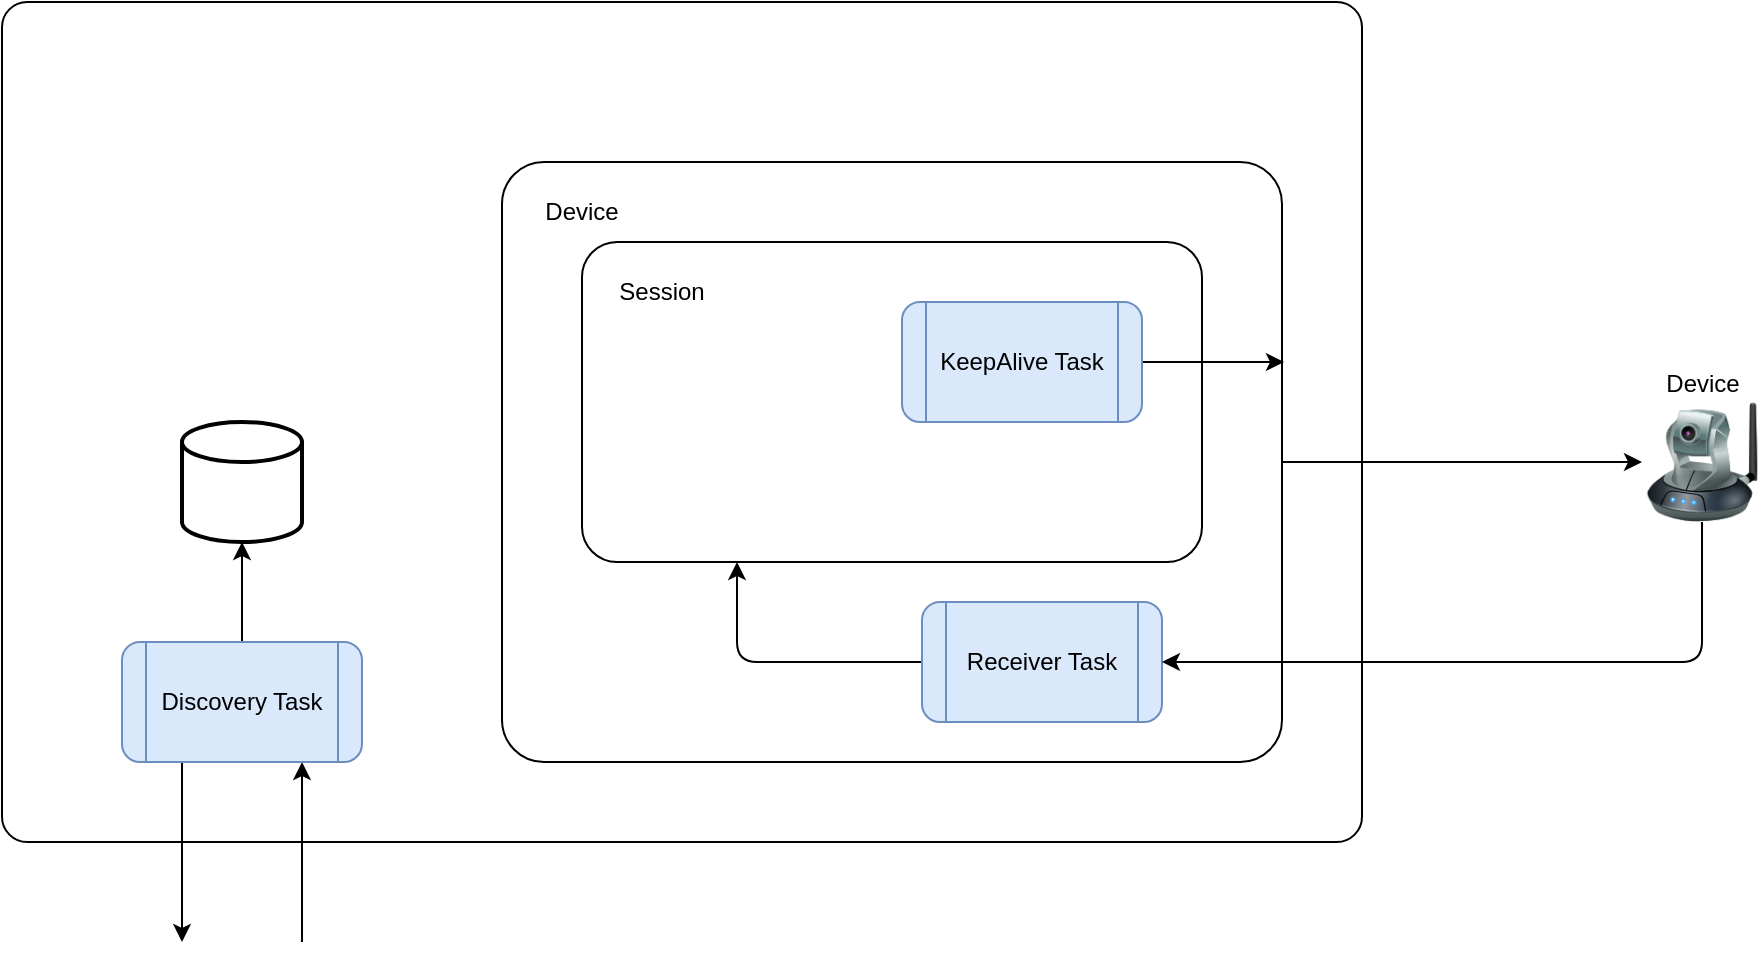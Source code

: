 <mxfile version="20.1.4" type="device"><diagram id="AyhzGgsKkf2VG1U-BvMb" name="Page-1"><mxGraphModel dx="946" dy="646" grid="1" gridSize="10" guides="1" tooltips="1" connect="1" arrows="1" fold="1" page="1" pageScale="1" pageWidth="850" pageHeight="1100" math="0" shadow="0"><root><mxCell id="0"/><mxCell id="1" parent="0"/><mxCell id="SCfBVK9hLA27H_vl_arm-6" value="" style="rounded=1;arcSize=3;whiteSpace=wrap;html=1;align=center;fillColor=none;" vertex="1" parent="1"><mxGeometry x="80" y="40" width="680" height="420" as="geometry"/></mxCell><mxCell id="SCfBVK9hLA27H_vl_arm-25" style="edgeStyle=orthogonalEdgeStyle;rounded=1;orthogonalLoop=1;jettySize=auto;html=1;exitX=0.25;exitY=1;exitDx=0;exitDy=0;" edge="1" parent="1" source="SCfBVK9hLA27H_vl_arm-10"><mxGeometry relative="1" as="geometry"><mxPoint x="170" y="510" as="targetPoint"/><Array as="points"><mxPoint x="170" y="510"/></Array></mxGeometry></mxCell><mxCell id="SCfBVK9hLA27H_vl_arm-27" style="edgeStyle=orthogonalEdgeStyle;rounded=1;orthogonalLoop=1;jettySize=auto;html=1;exitX=0.75;exitY=1;exitDx=0;exitDy=0;startArrow=classic;startFill=1;endArrow=none;endFill=0;" edge="1" parent="1" source="SCfBVK9hLA27H_vl_arm-10"><mxGeometry relative="1" as="geometry"><mxPoint x="230" y="510" as="targetPoint"/></mxGeometry></mxCell><mxCell id="SCfBVK9hLA27H_vl_arm-29" style="edgeStyle=orthogonalEdgeStyle;rounded=1;orthogonalLoop=1;jettySize=auto;html=1;exitX=0.5;exitY=0;exitDx=0;exitDy=0;entryX=0.5;entryY=1;entryDx=0;entryDy=0;entryPerimeter=0;startArrow=none;startFill=0;endArrow=classic;endFill=1;" edge="1" parent="1" source="SCfBVK9hLA27H_vl_arm-10" target="SCfBVK9hLA27H_vl_arm-28"><mxGeometry relative="1" as="geometry"/></mxCell><mxCell id="SCfBVK9hLA27H_vl_arm-10" value="Discovery Task" style="shape=process;whiteSpace=wrap;html=1;backgroundOutline=1;rounded=1;labelBackgroundColor=none;fillColor=#dae8fc;strokeColor=#6c8ebf;" vertex="1" parent="1"><mxGeometry x="140" y="360" width="120" height="60" as="geometry"/></mxCell><mxCell id="SCfBVK9hLA27H_vl_arm-22" value="" style="edgeStyle=orthogonalEdgeStyle;rounded=1;orthogonalLoop=1;jettySize=auto;html=1;entryX=0;entryY=0.5;entryDx=0;entryDy=0;" edge="1" parent="1" source="SCfBVK9hLA27H_vl_arm-14" target="SCfBVK9hLA27H_vl_arm-20"><mxGeometry relative="1" as="geometry"><mxPoint x="880" y="270" as="targetPoint"/></mxGeometry></mxCell><mxCell id="SCfBVK9hLA27H_vl_arm-14" value="" style="rounded=1;whiteSpace=wrap;html=1;labelBackgroundColor=none;fillColor=none;arcSize=7;" vertex="1" parent="1"><mxGeometry x="330" y="120" width="390" height="300" as="geometry"/></mxCell><mxCell id="SCfBVK9hLA27H_vl_arm-15" value="" style="rounded=1;whiteSpace=wrap;html=1;labelBackgroundColor=none;fillColor=none;arcSize=11;" vertex="1" parent="1"><mxGeometry x="370" y="160" width="310" height="160" as="geometry"/></mxCell><mxCell id="SCfBVK9hLA27H_vl_arm-30" style="edgeStyle=orthogonalEdgeStyle;rounded=1;orthogonalLoop=1;jettySize=auto;html=1;startArrow=none;startFill=0;endArrow=classic;endFill=1;exitX=1;exitY=0.5;exitDx=0;exitDy=0;" edge="1" parent="1" source="SCfBVK9hLA27H_vl_arm-16"><mxGeometry relative="1" as="geometry"><mxPoint x="721" y="220" as="targetPoint"/><Array as="points"><mxPoint x="721" y="220"/></Array></mxGeometry></mxCell><mxCell id="SCfBVK9hLA27H_vl_arm-16" value="KeepAlive Task" style="shape=process;whiteSpace=wrap;html=1;backgroundOutline=1;rounded=1;labelBackgroundColor=none;fillColor=#dae8fc;strokeColor=#6c8ebf;" vertex="1" parent="1"><mxGeometry x="530" y="190" width="120" height="60" as="geometry"/></mxCell><mxCell id="SCfBVK9hLA27H_vl_arm-24" style="edgeStyle=orthogonalEdgeStyle;rounded=1;orthogonalLoop=1;jettySize=auto;html=1;entryX=0.25;entryY=1;entryDx=0;entryDy=0;exitX=0;exitY=0.5;exitDx=0;exitDy=0;" edge="1" parent="1" source="SCfBVK9hLA27H_vl_arm-17" target="SCfBVK9hLA27H_vl_arm-15"><mxGeometry relative="1" as="geometry"/></mxCell><mxCell id="SCfBVK9hLA27H_vl_arm-17" value="Receiver Task" style="shape=process;whiteSpace=wrap;html=1;backgroundOutline=1;rounded=1;labelBackgroundColor=none;fillColor=#dae8fc;strokeColor=#6c8ebf;" vertex="1" parent="1"><mxGeometry x="540" y="340" width="120" height="60" as="geometry"/></mxCell><mxCell id="SCfBVK9hLA27H_vl_arm-18" value="Device" style="text;html=1;strokeColor=none;fillColor=none;align=center;verticalAlign=middle;whiteSpace=wrap;rounded=0;labelBackgroundColor=none;" vertex="1" parent="1"><mxGeometry x="340" y="130" width="60" height="30" as="geometry"/></mxCell><mxCell id="SCfBVK9hLA27H_vl_arm-19" value="Session" style="text;html=1;strokeColor=none;fillColor=none;align=center;verticalAlign=middle;whiteSpace=wrap;rounded=0;labelBackgroundColor=none;" vertex="1" parent="1"><mxGeometry x="380" y="170" width="60" height="30" as="geometry"/></mxCell><mxCell id="SCfBVK9hLA27H_vl_arm-23" style="edgeStyle=orthogonalEdgeStyle;rounded=1;orthogonalLoop=1;jettySize=auto;html=1;entryX=1;entryY=0.5;entryDx=0;entryDy=0;exitX=0.5;exitY=1;exitDx=0;exitDy=0;" edge="1" parent="1" source="SCfBVK9hLA27H_vl_arm-20" target="SCfBVK9hLA27H_vl_arm-17"><mxGeometry relative="1" as="geometry"/></mxCell><mxCell id="SCfBVK9hLA27H_vl_arm-20" value="Device" style="image;html=1;image=img/lib/clip_art/networking/Ip_Camera_128x128.png;rounded=1;labelBackgroundColor=none;fillColor=none;labelPosition=center;verticalLabelPosition=top;align=center;verticalAlign=bottom;" vertex="1" parent="1"><mxGeometry x="900" y="240" width="60" height="60" as="geometry"/></mxCell><mxCell id="SCfBVK9hLA27H_vl_arm-28" value="" style="strokeWidth=2;html=1;shape=mxgraph.flowchart.database;whiteSpace=wrap;rounded=1;labelBackgroundColor=none;fillColor=none;" vertex="1" parent="1"><mxGeometry x="170" y="250" width="60" height="60" as="geometry"/></mxCell></root></mxGraphModel></diagram></mxfile>